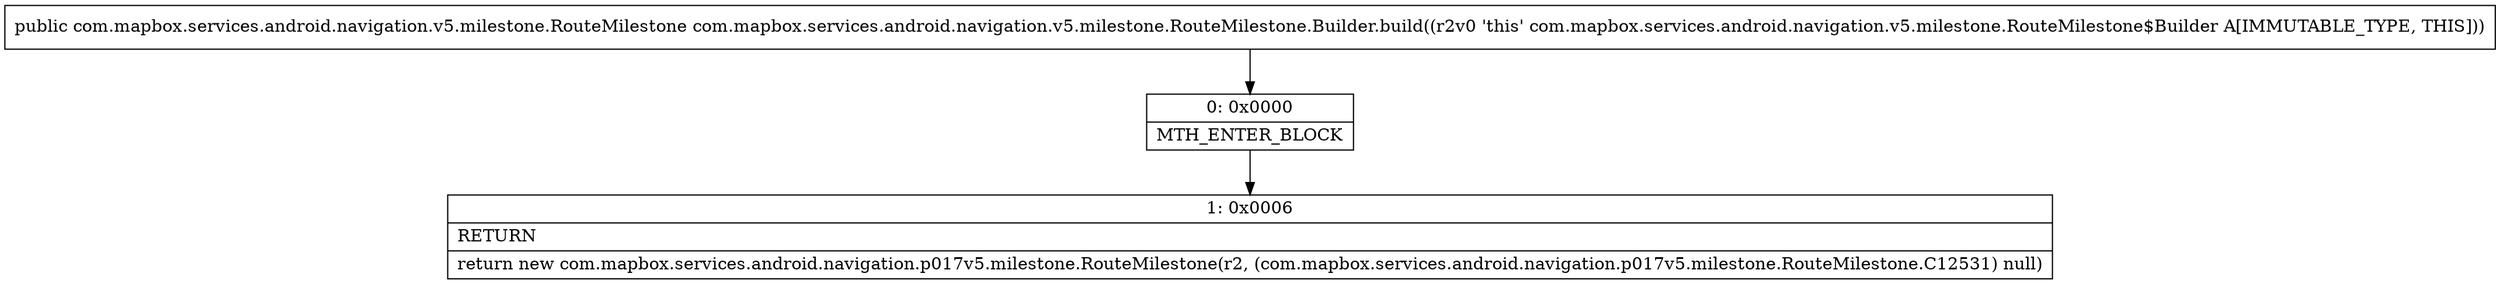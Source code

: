 digraph "CFG forcom.mapbox.services.android.navigation.v5.milestone.RouteMilestone.Builder.build()Lcom\/mapbox\/services\/android\/navigation\/v5\/milestone\/RouteMilestone;" {
Node_0 [shape=record,label="{0\:\ 0x0000|MTH_ENTER_BLOCK\l}"];
Node_1 [shape=record,label="{1\:\ 0x0006|RETURN\l|return new com.mapbox.services.android.navigation.p017v5.milestone.RouteMilestone(r2, (com.mapbox.services.android.navigation.p017v5.milestone.RouteMilestone.C12531) null)\l}"];
MethodNode[shape=record,label="{public com.mapbox.services.android.navigation.v5.milestone.RouteMilestone com.mapbox.services.android.navigation.v5.milestone.RouteMilestone.Builder.build((r2v0 'this' com.mapbox.services.android.navigation.v5.milestone.RouteMilestone$Builder A[IMMUTABLE_TYPE, THIS])) }"];
MethodNode -> Node_0;
Node_0 -> Node_1;
}

